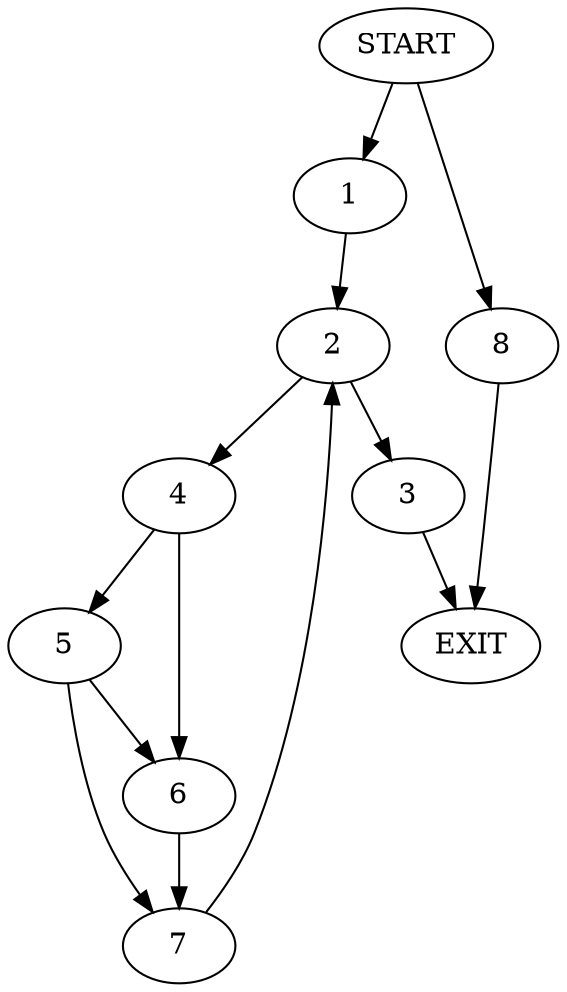 digraph {
0 [label="START"]
9 [label="EXIT"]
0 -> 1
1 -> 2
2 -> 3
2 -> 4
4 -> 5
4 -> 6
3 -> 9
6 -> 7
5 -> 6
5 -> 7
7 -> 2
0 -> 8
8 -> 9
}
